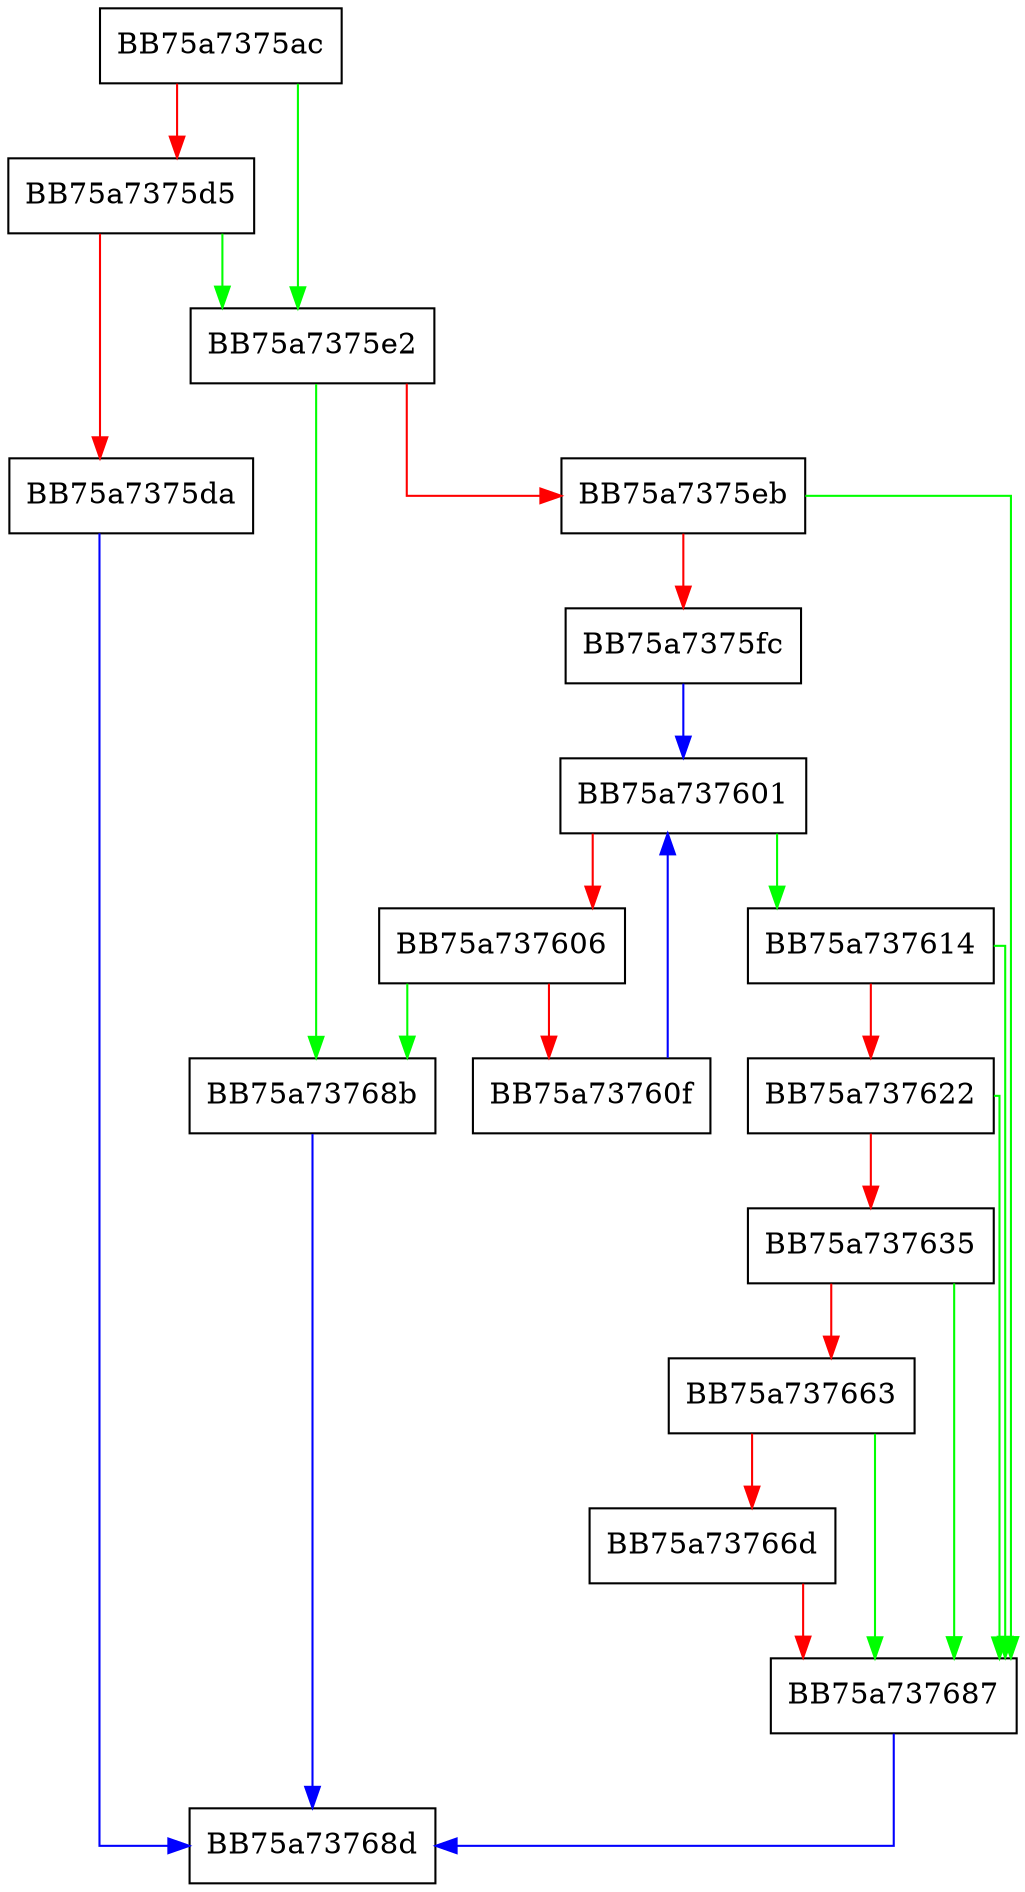 digraph sqlite3VtabBegin {
  node [shape="box"];
  graph [splines=ortho];
  BB75a7375ac -> BB75a7375e2 [color="green"];
  BB75a7375ac -> BB75a7375d5 [color="red"];
  BB75a7375d5 -> BB75a7375e2 [color="green"];
  BB75a7375d5 -> BB75a7375da [color="red"];
  BB75a7375da -> BB75a73768d [color="blue"];
  BB75a7375e2 -> BB75a73768b [color="green"];
  BB75a7375e2 -> BB75a7375eb [color="red"];
  BB75a7375eb -> BB75a737687 [color="green"];
  BB75a7375eb -> BB75a7375fc [color="red"];
  BB75a7375fc -> BB75a737601 [color="blue"];
  BB75a737601 -> BB75a737614 [color="green"];
  BB75a737601 -> BB75a737606 [color="red"];
  BB75a737606 -> BB75a73768b [color="green"];
  BB75a737606 -> BB75a73760f [color="red"];
  BB75a73760f -> BB75a737601 [color="blue"];
  BB75a737614 -> BB75a737687 [color="green"];
  BB75a737614 -> BB75a737622 [color="red"];
  BB75a737622 -> BB75a737687 [color="green"];
  BB75a737622 -> BB75a737635 [color="red"];
  BB75a737635 -> BB75a737687 [color="green"];
  BB75a737635 -> BB75a737663 [color="red"];
  BB75a737663 -> BB75a737687 [color="green"];
  BB75a737663 -> BB75a73766d [color="red"];
  BB75a73766d -> BB75a737687 [color="red"];
  BB75a737687 -> BB75a73768d [color="blue"];
  BB75a73768b -> BB75a73768d [color="blue"];
}